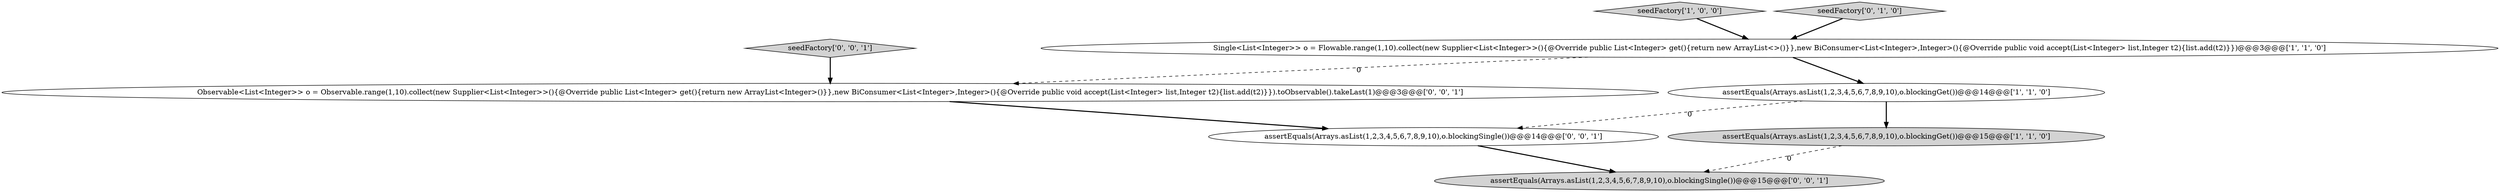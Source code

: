 digraph {
7 [style = filled, label = "assertEquals(Arrays.asList(1,2,3,4,5,6,7,8,9,10),o.blockingSingle())@@@14@@@['0', '0', '1']", fillcolor = white, shape = ellipse image = "AAA0AAABBB3BBB"];
2 [style = filled, label = "seedFactory['1', '0', '0']", fillcolor = lightgray, shape = diamond image = "AAA0AAABBB1BBB"];
8 [style = filled, label = "seedFactory['0', '0', '1']", fillcolor = lightgray, shape = diamond image = "AAA0AAABBB3BBB"];
6 [style = filled, label = "assertEquals(Arrays.asList(1,2,3,4,5,6,7,8,9,10),o.blockingSingle())@@@15@@@['0', '0', '1']", fillcolor = lightgray, shape = ellipse image = "AAA0AAABBB3BBB"];
1 [style = filled, label = "Single<List<Integer>> o = Flowable.range(1,10).collect(new Supplier<List<Integer>>(){@Override public List<Integer> get(){return new ArrayList<>()}},new BiConsumer<List<Integer>,Integer>(){@Override public void accept(List<Integer> list,Integer t2){list.add(t2)}})@@@3@@@['1', '1', '0']", fillcolor = white, shape = ellipse image = "AAA0AAABBB1BBB"];
5 [style = filled, label = "Observable<List<Integer>> o = Observable.range(1,10).collect(new Supplier<List<Integer>>(){@Override public List<Integer> get(){return new ArrayList<Integer>()}},new BiConsumer<List<Integer>,Integer>(){@Override public void accept(List<Integer> list,Integer t2){list.add(t2)}}).toObservable().takeLast(1)@@@3@@@['0', '0', '1']", fillcolor = white, shape = ellipse image = "AAA0AAABBB3BBB"];
4 [style = filled, label = "seedFactory['0', '1', '0']", fillcolor = lightgray, shape = diamond image = "AAA0AAABBB2BBB"];
0 [style = filled, label = "assertEquals(Arrays.asList(1,2,3,4,5,6,7,8,9,10),o.blockingGet())@@@15@@@['1', '1', '0']", fillcolor = lightgray, shape = ellipse image = "AAA0AAABBB1BBB"];
3 [style = filled, label = "assertEquals(Arrays.asList(1,2,3,4,5,6,7,8,9,10),o.blockingGet())@@@14@@@['1', '1', '0']", fillcolor = white, shape = ellipse image = "AAA0AAABBB1BBB"];
1->3 [style = bold, label=""];
5->7 [style = bold, label=""];
4->1 [style = bold, label=""];
1->5 [style = dashed, label="0"];
8->5 [style = bold, label=""];
3->7 [style = dashed, label="0"];
2->1 [style = bold, label=""];
3->0 [style = bold, label=""];
7->6 [style = bold, label=""];
0->6 [style = dashed, label="0"];
}
